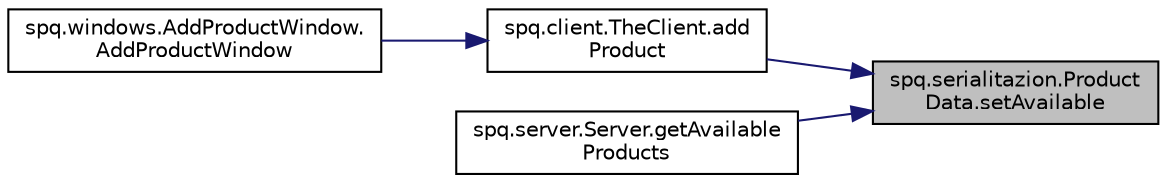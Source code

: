 digraph "spq.serialitazion.ProductData.setAvailable"
{
 // LATEX_PDF_SIZE
  edge [fontname="Helvetica",fontsize="10",labelfontname="Helvetica",labelfontsize="10"];
  node [fontname="Helvetica",fontsize="10",shape=record];
  rankdir="RL";
  Node1 [label="spq.serialitazion.Product\lData.setAvailable",height=0.2,width=0.4,color="black", fillcolor="grey75", style="filled", fontcolor="black",tooltip=" "];
  Node1 -> Node2 [dir="back",color="midnightblue",fontsize="10",style="solid",fontname="Helvetica"];
  Node2 [label="spq.client.TheClient.add\lProduct",height=0.2,width=0.4,color="black", fillcolor="white", style="filled",URL="$classspq_1_1client_1_1_the_client.html#af1e379562ae7efb2ef743821780acdc2",tooltip=" "];
  Node2 -> Node3 [dir="back",color="midnightblue",fontsize="10",style="solid",fontname="Helvetica"];
  Node3 [label="spq.windows.AddProductWindow.\lAddProductWindow",height=0.2,width=0.4,color="black", fillcolor="white", style="filled",URL="$classspq_1_1windows_1_1_add_product_window.html#a6d00a61ba9051b13bc4ad45616ad81a9",tooltip=" "];
  Node1 -> Node4 [dir="back",color="midnightblue",fontsize="10",style="solid",fontname="Helvetica"];
  Node4 [label="spq.server.Server.getAvailable\lProducts",height=0.2,width=0.4,color="black", fillcolor="white", style="filled",URL="$classspq_1_1server_1_1_server.html#a1ecfc05a8a6360969ca1fb670a8789b6",tooltip="Retrieves a list of available products."];
}
